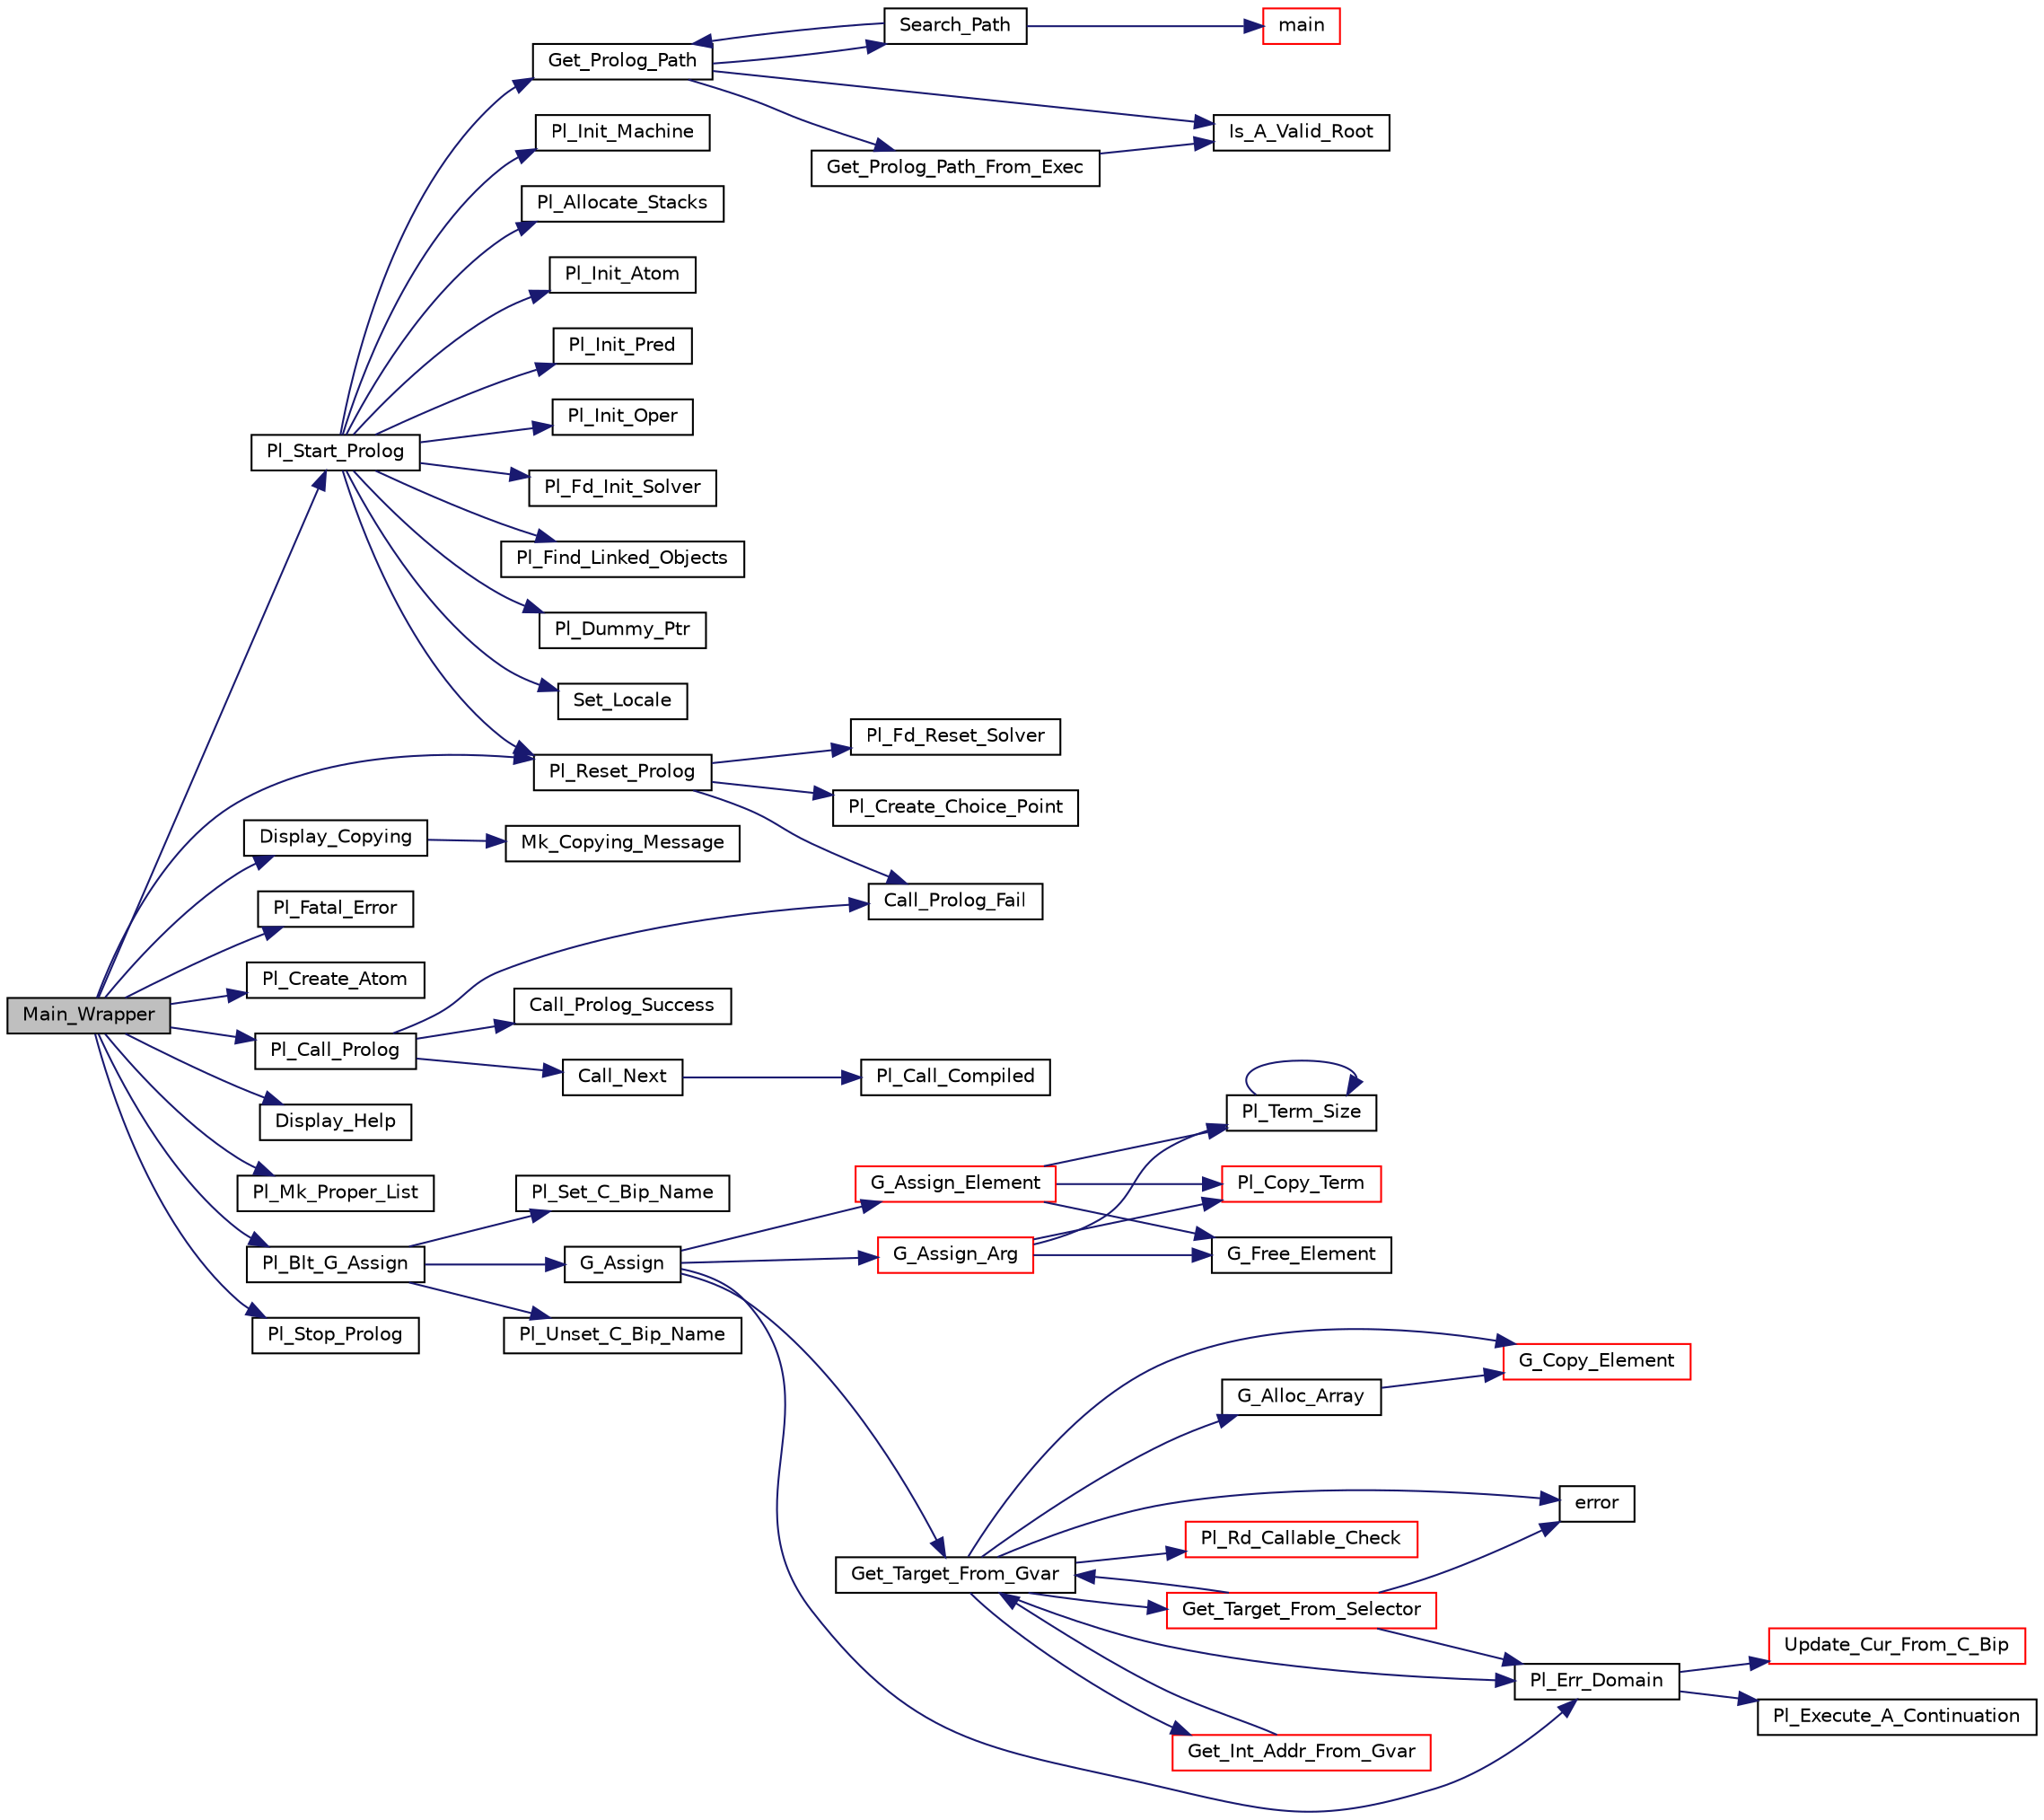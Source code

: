 digraph "Main_Wrapper"
{
  edge [fontname="Helvetica",fontsize="10",labelfontname="Helvetica",labelfontsize="10"];
  node [fontname="Helvetica",fontsize="10",shape=record];
  rankdir="LR";
  Node1 [label="Main_Wrapper",height=0.2,width=0.4,color="black", fillcolor="grey75", style="filled", fontcolor="black"];
  Node1 -> Node2 [color="midnightblue",fontsize="10",style="solid",fontname="Helvetica"];
  Node2 [label="Pl_Start_Prolog",height=0.2,width=0.4,color="black", fillcolor="white", style="filled",URL="$engine_8c.html#a79163a775d949cf493a9f7b28bf4fc09"];
  Node2 -> Node3 [color="midnightblue",fontsize="10",style="solid",fontname="Helvetica"];
  Node3 [label="Pl_Dummy_Ptr",height=0.2,width=0.4,color="black", fillcolor="white", style="filled",URL="$misc_8c.html#aae9007e689a787822f7c6e98322ed456"];
  Node2 -> Node4 [color="midnightblue",fontsize="10",style="solid",fontname="Helvetica"];
  Node4 [label="Set_Locale",height=0.2,width=0.4,color="black", fillcolor="white", style="filled",URL="$set__locale_8h.html#a127cb8819297d9cc16a6169aafcb5b2f"];
  Node2 -> Node5 [color="midnightblue",fontsize="10",style="solid",fontname="Helvetica"];
  Node5 [label="Get_Prolog_Path",height=0.2,width=0.4,color="black", fillcolor="white", style="filled",URL="$prolog__path_8c.html#ab1fba1889b5219b65cfaedf8df2d4217"];
  Node5 -> Node6 [color="midnightblue",fontsize="10",style="solid",fontname="Helvetica"];
  Node6 [label="Is_A_Valid_Root",height=0.2,width=0.4,color="black", fillcolor="white", style="filled",URL="$prolog__path_8c.html#a86fe381e1f16682b85242a27356df7ca"];
  Node5 -> Node7 [color="midnightblue",fontsize="10",style="solid",fontname="Helvetica"];
  Node7 [label="Get_Prolog_Path_From_Exec",height=0.2,width=0.4,color="black", fillcolor="white", style="filled",URL="$prolog__path_8c.html#ad32a239b1d7b356e49ac366fd1583116"];
  Node7 -> Node6 [color="midnightblue",fontsize="10",style="solid",fontname="Helvetica"];
  Node5 -> Node8 [color="midnightblue",fontsize="10",style="solid",fontname="Helvetica"];
  Node8 [label="Search_Path",height=0.2,width=0.4,color="black", fillcolor="white", style="filled",URL="$prolog__path_8c.html#ab3203706c871e28d9b94c003406956a6"];
  Node8 -> Node9 [color="midnightblue",fontsize="10",style="solid",fontname="Helvetica"];
  Node9 [label="main",height=0.2,width=0.4,color="red", fillcolor="white", style="filled",URL="$cpp__headers_8c.html#a0ddf1224851353fc92bfbff6f499fa97"];
  Node8 -> Node5 [color="midnightblue",fontsize="10",style="solid",fontname="Helvetica"];
  Node2 -> Node10 [color="midnightblue",fontsize="10",style="solid",fontname="Helvetica"];
  Node10 [label="Pl_Init_Machine",height=0.2,width=0.4,color="black", fillcolor="white", style="filled",URL="$machine_8c.html#a7ade20c3e93babe3edde8f66a51e3127"];
  Node2 -> Node11 [color="midnightblue",fontsize="10",style="solid",fontname="Helvetica"];
  Node11 [label="Pl_Allocate_Stacks",height=0.2,width=0.4,color="black", fillcolor="white", style="filled",URL="$stacks__sigsegv_8c.html#aee65d332f1e4ff3a8796bda38d329766"];
  Node2 -> Node12 [color="midnightblue",fontsize="10",style="solid",fontname="Helvetica"];
  Node12 [label="Pl_Init_Atom",height=0.2,width=0.4,color="black", fillcolor="white", style="filled",URL="$atom_8c.html#a8ed160600ffd92b54cd6e0f16201c04e"];
  Node2 -> Node13 [color="midnightblue",fontsize="10",style="solid",fontname="Helvetica"];
  Node13 [label="Pl_Init_Pred",height=0.2,width=0.4,color="black", fillcolor="white", style="filled",URL="$pred_8c.html#aa0fb875bb38ef710cad2276c7c843dc0"];
  Node2 -> Node14 [color="midnightblue",fontsize="10",style="solid",fontname="Helvetica"];
  Node14 [label="Pl_Init_Oper",height=0.2,width=0.4,color="black", fillcolor="white", style="filled",URL="$oper_8c.html#a3a22badced4bdb778f20f64863192492"];
  Node2 -> Node15 [color="midnightblue",fontsize="10",style="solid",fontname="Helvetica"];
  Node15 [label="Pl_Reset_Prolog",height=0.2,width=0.4,color="black", fillcolor="white", style="filled",URL="$engine_8c.html#a3cc65f95d082c9905c9eaf0821ace5a6"];
  Node15 -> Node16 [color="midnightblue",fontsize="10",style="solid",fontname="Helvetica"];
  Node16 [label="Pl_Create_Choice_Point",height=0.2,width=0.4,color="black", fillcolor="white", style="filled",URL="$wam__inst_8c.html#a482d0f0a0b2ac53fc463aaa753ce071e"];
  Node15 -> Node17 [color="midnightblue",fontsize="10",style="solid",fontname="Helvetica"];
  Node17 [label="Call_Prolog_Fail",height=0.2,width=0.4,color="black", fillcolor="white", style="filled",URL="$engine_8c.html#accfe7947a971f240bf7b8b2bedc59e29"];
  Node15 -> Node18 [color="midnightblue",fontsize="10",style="solid",fontname="Helvetica"];
  Node18 [label="Pl_Fd_Reset_Solver",height=0.2,width=0.4,color="black", fillcolor="white", style="filled",URL="$if__no__fd_8c.html#af9ad0d76d0a941dd34530d628ec61eb0"];
  Node2 -> Node19 [color="midnightblue",fontsize="10",style="solid",fontname="Helvetica"];
  Node19 [label="Pl_Fd_Init_Solver",height=0.2,width=0.4,color="black", fillcolor="white", style="filled",URL="$if__no__fd_8c.html#a1f64da6d81a7799fe8411fffab098569"];
  Node2 -> Node20 [color="midnightblue",fontsize="10",style="solid",fontname="Helvetica"];
  Node20 [label="Pl_Find_Linked_Objects",height=0.2,width=0.4,color="black", fillcolor="white", style="filled",URL="$obj__chain_8c.html#a061044c2c361926012bb09518f4428fa"];
  Node1 -> Node21 [color="midnightblue",fontsize="10",style="solid",fontname="Helvetica"];
  Node21 [label="Display_Copying",height=0.2,width=0.4,color="black", fillcolor="white", style="filled",URL="$copying_8c.html#a242440384848832d8b02d243cb189791"];
  Node21 -> Node22 [color="midnightblue",fontsize="10",style="solid",fontname="Helvetica"];
  Node22 [label="Mk_Copying_Message",height=0.2,width=0.4,color="black", fillcolor="white", style="filled",URL="$copying_8c.html#ad22fce4a9a93024806f83a48f86bea7e"];
  Node1 -> Node23 [color="midnightblue",fontsize="10",style="solid",fontname="Helvetica"];
  Node23 [label="Pl_Fatal_Error",height=0.2,width=0.4,color="black", fillcolor="white", style="filled",URL="$misc_8c.html#a190fea7904d7245d4fdc5e9404a07907"];
  Node1 -> Node24 [color="midnightblue",fontsize="10",style="solid",fontname="Helvetica"];
  Node24 [label="Pl_Create_Atom",height=0.2,width=0.4,color="black", fillcolor="white", style="filled",URL="$atom_8c.html#a068c993d95113a2ba7643918e68eedb3"];
  Node1 -> Node25 [color="midnightblue",fontsize="10",style="solid",fontname="Helvetica"];
  Node25 [label="Pl_Call_Prolog",height=0.2,width=0.4,color="black", fillcolor="white", style="filled",URL="$engine_8c.html#a837196745e0fb6af03ee5e5d062e1087"];
  Node25 -> Node17 [color="midnightblue",fontsize="10",style="solid",fontname="Helvetica"];
  Node25 -> Node26 [color="midnightblue",fontsize="10",style="solid",fontname="Helvetica"];
  Node26 [label="Call_Prolog_Success",height=0.2,width=0.4,color="black", fillcolor="white", style="filled",URL="$engine_8c.html#ae7d5f8d0ac490ede3fcb48af7cceec55"];
  Node25 -> Node27 [color="midnightblue",fontsize="10",style="solid",fontname="Helvetica"];
  Node27 [label="Call_Next",height=0.2,width=0.4,color="black", fillcolor="white", style="filled",URL="$engine_8c.html#a5f34f0c2b928a4bfe7057ced6cd446c8"];
  Node27 -> Node28 [color="midnightblue",fontsize="10",style="solid",fontname="Helvetica"];
  Node28 [label="Pl_Call_Compiled",height=0.2,width=0.4,color="black", fillcolor="white", style="filled",URL="$engine_8c.html#a598600283dd767c2b3d11e798384023c"];
  Node1 -> Node15 [color="midnightblue",fontsize="10",style="solid",fontname="Helvetica"];
  Node1 -> Node29 [color="midnightblue",fontsize="10",style="solid",fontname="Helvetica"];
  Node29 [label="Display_Help",height=0.2,width=0.4,color="black", fillcolor="white", style="filled",URL="$top__level_8c.html#a09be5e8eeb7b4aa4bd65000b7a7ea1e1"];
  Node1 -> Node30 [color="midnightblue",fontsize="10",style="solid",fontname="Helvetica"];
  Node30 [label="Pl_Mk_Proper_List",height=0.2,width=0.4,color="black", fillcolor="white", style="filled",URL="$c__supp_8c.html#aa25cd760b23b411a507e41e45396e13c"];
  Node1 -> Node31 [color="midnightblue",fontsize="10",style="solid",fontname="Helvetica"];
  Node31 [label="Pl_Blt_G_Assign",height=0.2,width=0.4,color="black", fillcolor="white", style="filled",URL="$g__var__inl__c_8c.html#abaf72e6f42bfccff74fd8d98695bdf1b"];
  Node31 -> Node32 [color="midnightblue",fontsize="10",style="solid",fontname="Helvetica"];
  Node32 [label="Pl_Set_C_Bip_Name",height=0.2,width=0.4,color="black", fillcolor="white", style="filled",URL="$error__supp_8c.html#ab8256cda3ff04e0c94916c88bf464e79"];
  Node31 -> Node33 [color="midnightblue",fontsize="10",style="solid",fontname="Helvetica"];
  Node33 [label="G_Assign",height=0.2,width=0.4,color="black", fillcolor="white", style="filled",URL="$g__var__inl__c_8c.html#a60b1e3d7ff1519c5b79883cf2a49af73"];
  Node33 -> Node34 [color="midnightblue",fontsize="10",style="solid",fontname="Helvetica"];
  Node34 [label="Get_Target_From_Gvar",height=0.2,width=0.4,color="black", fillcolor="white", style="filled",URL="$g__var__inl__c_8c.html#a33d82e652203f9ba35bedfa3c5f1cc8c"];
  Node34 -> Node35 [color="midnightblue",fontsize="10",style="solid",fontname="Helvetica"];
  Node35 [label="Pl_Rd_Callable_Check",height=0.2,width=0.4,color="red", fillcolor="white", style="filled",URL="$c__supp_8c.html#a3c498e5d4df7e7f9c014131a40f63d22"];
  Node34 -> Node36 [color="midnightblue",fontsize="10",style="solid",fontname="Helvetica"];
  Node36 [label="Get_Target_From_Selector",height=0.2,width=0.4,color="red", fillcolor="white", style="filled",URL="$g__var__inl__c_8c.html#a3f831fea56d0e9074ecb02406332680d"];
  Node36 -> Node34 [color="midnightblue",fontsize="10",style="solid",fontname="Helvetica"];
  Node36 -> Node37 [color="midnightblue",fontsize="10",style="solid",fontname="Helvetica"];
  Node37 [label="error",height=0.2,width=0.4,color="black", fillcolor="white", style="filled",URL="$chkma_8c.html#a518288848eb2471573b6581060452931"];
  Node36 -> Node38 [color="midnightblue",fontsize="10",style="solid",fontname="Helvetica"];
  Node38 [label="Pl_Err_Domain",height=0.2,width=0.4,color="black", fillcolor="white", style="filled",URL="$error__supp_8c.html#a3e55bc25f2716a2492cdd6c8baddec88"];
  Node38 -> Node39 [color="midnightblue",fontsize="10",style="solid",fontname="Helvetica"];
  Node39 [label="Update_Cur_From_C_Bip",height=0.2,width=0.4,color="red", fillcolor="white", style="filled",URL="$error__supp_8c.html#aef1341aeb3ceb943d8e9d7d6f77b0582"];
  Node38 -> Node40 [color="midnightblue",fontsize="10",style="solid",fontname="Helvetica"];
  Node40 [label="Pl_Execute_A_Continuation",height=0.2,width=0.4,color="black", fillcolor="white", style="filled",URL="$engine_8c.html#ae0fcb6df66410fd57c52a0ba16527642"];
  Node34 -> Node37 [color="midnightblue",fontsize="10",style="solid",fontname="Helvetica"];
  Node34 -> Node38 [color="midnightblue",fontsize="10",style="solid",fontname="Helvetica"];
  Node34 -> Node41 [color="midnightblue",fontsize="10",style="solid",fontname="Helvetica"];
  Node41 [label="Get_Int_Addr_From_Gvar",height=0.2,width=0.4,color="red", fillcolor="white", style="filled",URL="$g__var__inl__c_8c.html#a2a8d9a628695685af9cdf96dc6e2bf6c"];
  Node41 -> Node34 [color="midnightblue",fontsize="10",style="solid",fontname="Helvetica"];
  Node34 -> Node42 [color="midnightblue",fontsize="10",style="solid",fontname="Helvetica"];
  Node42 [label="G_Alloc_Array",height=0.2,width=0.4,color="black", fillcolor="white", style="filled",URL="$g__var__inl__c_8c.html#afdb2d9d4f1d9584864c40318a1130320"];
  Node42 -> Node43 [color="midnightblue",fontsize="10",style="solid",fontname="Helvetica"];
  Node43 [label="G_Copy_Element",height=0.2,width=0.4,color="red", fillcolor="white", style="filled",URL="$g__var__inl__c_8c.html#a4414899efabbeafcaefa17d90fde08f2"];
  Node34 -> Node43 [color="midnightblue",fontsize="10",style="solid",fontname="Helvetica"];
  Node33 -> Node38 [color="midnightblue",fontsize="10",style="solid",fontname="Helvetica"];
  Node33 -> Node44 [color="midnightblue",fontsize="10",style="solid",fontname="Helvetica"];
  Node44 [label="G_Assign_Arg",height=0.2,width=0.4,color="red", fillcolor="white", style="filled",URL="$g__var__inl__c_8c.html#aecf49fa076103e7551c7e1bd7922e361"];
  Node44 -> Node45 [color="midnightblue",fontsize="10",style="solid",fontname="Helvetica"];
  Node45 [label="Pl_Term_Size",height=0.2,width=0.4,color="black", fillcolor="white", style="filled",URL="$term__supp_8c.html#ae70785863b266cb99b12cf7d3f8bef3c"];
  Node45 -> Node45 [color="midnightblue",fontsize="10",style="solid",fontname="Helvetica"];
  Node44 -> Node46 [color="midnightblue",fontsize="10",style="solid",fontname="Helvetica"];
  Node46 [label="Pl_Copy_Term",height=0.2,width=0.4,color="red", fillcolor="white", style="filled",URL="$term__supp_8c.html#a2e23bd69c7ef95fb9d0dd77b7fe4ee6a"];
  Node44 -> Node47 [color="midnightblue",fontsize="10",style="solid",fontname="Helvetica"];
  Node47 [label="G_Free_Element",height=0.2,width=0.4,color="black", fillcolor="white", style="filled",URL="$g__var__inl__c_8c.html#af92b744ce2fbbbe3479c19ff7610564b"];
  Node33 -> Node48 [color="midnightblue",fontsize="10",style="solid",fontname="Helvetica"];
  Node48 [label="G_Assign_Element",height=0.2,width=0.4,color="red", fillcolor="white", style="filled",URL="$g__var__inl__c_8c.html#a793dbef6e82fe9a1d324e220542bb8c0"];
  Node48 -> Node47 [color="midnightblue",fontsize="10",style="solid",fontname="Helvetica"];
  Node48 -> Node45 [color="midnightblue",fontsize="10",style="solid",fontname="Helvetica"];
  Node48 -> Node46 [color="midnightblue",fontsize="10",style="solid",fontname="Helvetica"];
  Node31 -> Node49 [color="midnightblue",fontsize="10",style="solid",fontname="Helvetica"];
  Node49 [label="Pl_Unset_C_Bip_Name",height=0.2,width=0.4,color="black", fillcolor="white", style="filled",URL="$error__supp_8c.html#a984f5827dd2759c4b1dab06e8c4acaf5"];
  Node1 -> Node50 [color="midnightblue",fontsize="10",style="solid",fontname="Helvetica"];
  Node50 [label="Pl_Stop_Prolog",height=0.2,width=0.4,color="black", fillcolor="white", style="filled",URL="$engine_8c.html#a2bdd3c70343087dfea269493a50fdc5c"];
}
